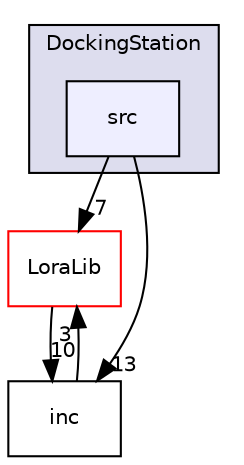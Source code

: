 digraph "Projects/DockingStation/src" {
  compound=true
  node [ fontsize="10", fontname="Helvetica"];
  edge [ labelfontsize="10", labelfontname="Helvetica"];
  subgraph clusterdir_2d5c189dde566096c30f6275caec84be {
    graph [ bgcolor="#ddddee", pencolor="black", label="DockingStation" fontname="Helvetica", fontsize="10", URL="dir_2d5c189dde566096c30f6275caec84be.html"]
  dir_2884f311e6f7471c3cb0e141aca010a3 [shape=box, label="src", style="filled", fillcolor="#eeeeff", pencolor="black", URL="dir_2884f311e6f7471c3cb0e141aca010a3.html"];
  }
  dir_878635d2ccdb6aa6ab3ba685c8bd0903 [shape=box label="LoraLib" fillcolor="white" style="filled" color="red" URL="dir_878635d2ccdb6aa6ab3ba685c8bd0903.html"];
  dir_2e0321a805db9efd3a8ebbe878c659f0 [shape=box label="inc" URL="dir_2e0321a805db9efd3a8ebbe878c659f0.html"];
  dir_2884f311e6f7471c3cb0e141aca010a3->dir_878635d2ccdb6aa6ab3ba685c8bd0903 [headlabel="7", labeldistance=1.5 headhref="dir_000016_000003.html"];
  dir_2884f311e6f7471c3cb0e141aca010a3->dir_2e0321a805db9efd3a8ebbe878c659f0 [headlabel="13", labeldistance=1.5 headhref="dir_000016_000015.html"];
  dir_878635d2ccdb6aa6ab3ba685c8bd0903->dir_2e0321a805db9efd3a8ebbe878c659f0 [headlabel="10", labeldistance=1.5 headhref="dir_000003_000015.html"];
  dir_2e0321a805db9efd3a8ebbe878c659f0->dir_878635d2ccdb6aa6ab3ba685c8bd0903 [headlabel="3", labeldistance=1.5 headhref="dir_000015_000003.html"];
}
